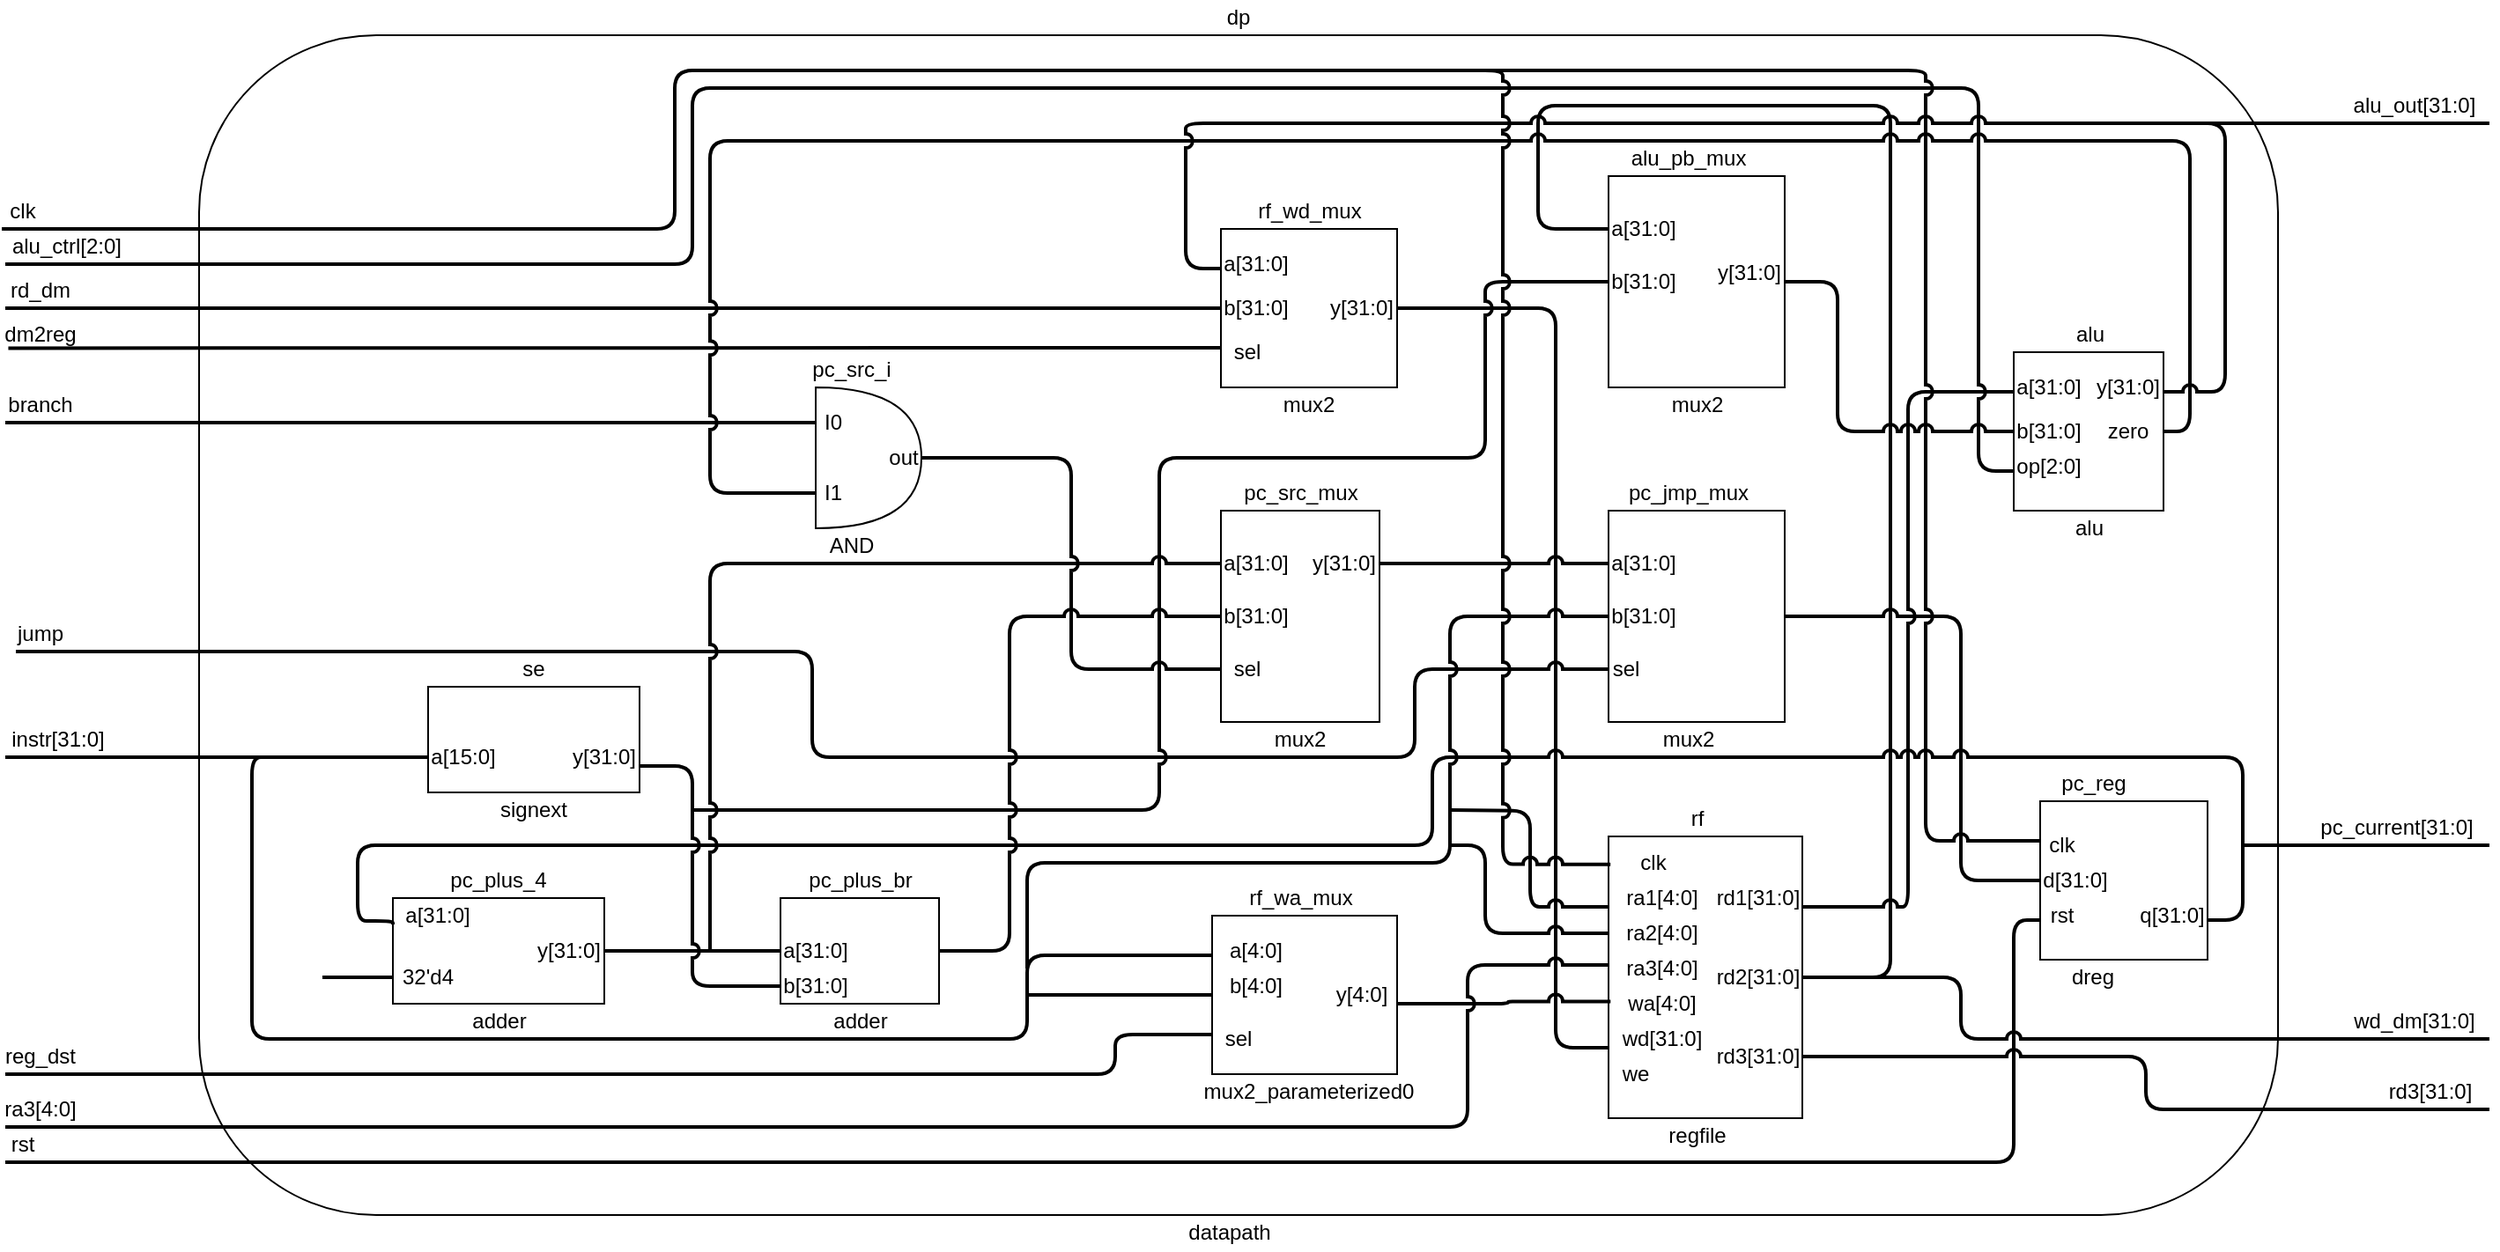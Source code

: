 <mxfile version="12.8.1" type="device"><diagram id="QXBbIV3c5bOOtFhTMzIq" name="Page-1"><mxGraphModel dx="2339" dy="1251" grid="1" gridSize="10" guides="1" tooltips="1" connect="1" arrows="1" fold="1" page="1" pageScale="1" pageWidth="850" pageHeight="1100" math="0" shadow="0"><root><mxCell id="0"/><mxCell id="1" parent="0"/><mxCell id="BxTSleBhFyeNaxtwcP41-1" value="" style="rounded=0;whiteSpace=wrap;html=1;" vertex="1" parent="1"><mxGeometry x="130" y="500" width="120" height="60" as="geometry"/></mxCell><mxCell id="BxTSleBhFyeNaxtwcP41-2" value="" style="rounded=0;whiteSpace=wrap;html=1;" vertex="1" parent="1"><mxGeometry x="330" y="620" width="90" height="60" as="geometry"/></mxCell><mxCell id="BxTSleBhFyeNaxtwcP41-58" style="edgeStyle=orthogonalEdgeStyle;rounded=1;jumpStyle=arc;orthogonalLoop=1;jettySize=auto;html=1;exitX=1;exitY=0.5;exitDx=0;exitDy=0;entryX=0;entryY=0.5;entryDx=0;entryDy=0;strokeColor=#000000;endArrow=none;endFill=0;fillColor=#f8cecc;strokeWidth=2;" edge="1" parent="1" source="BxTSleBhFyeNaxtwcP41-3" target="BxTSleBhFyeNaxtwcP41-2"><mxGeometry relative="1" as="geometry"/></mxCell><mxCell id="BxTSleBhFyeNaxtwcP41-3" value="" style="rounded=0;whiteSpace=wrap;html=1;" vertex="1" parent="1"><mxGeometry x="110" y="620" width="120" height="60" as="geometry"/></mxCell><mxCell id="BxTSleBhFyeNaxtwcP41-4" value="" style="shape=or;whiteSpace=wrap;html=1;" vertex="1" parent="1"><mxGeometry x="350" y="330" width="60" height="80" as="geometry"/></mxCell><mxCell id="BxTSleBhFyeNaxtwcP41-106" style="edgeStyle=orthogonalEdgeStyle;rounded=1;jumpStyle=arc;orthogonalLoop=1;jettySize=auto;html=1;exitX=0.5;exitY=1;exitDx=0;exitDy=0;startArrow=none;startFill=0;endArrow=none;endFill=0;strokeColor=#000000;strokeWidth=2;" edge="1" parent="1" source="BxTSleBhFyeNaxtwcP41-5"><mxGeometry relative="1" as="geometry"><mxPoint x="-110" y="285" as="targetPoint"/></mxGeometry></mxCell><mxCell id="BxTSleBhFyeNaxtwcP41-107" style="edgeStyle=orthogonalEdgeStyle;rounded=1;jumpStyle=arc;orthogonalLoop=1;jettySize=auto;html=1;exitX=0.75;exitY=1;exitDx=0;exitDy=0;startArrow=none;startFill=0;endArrow=none;endFill=0;strokeColor=#000000;strokeWidth=2;" edge="1" parent="1" source="BxTSleBhFyeNaxtwcP41-5"><mxGeometry relative="1" as="geometry"><mxPoint x="-108.276" y="307.69" as="targetPoint"/></mxGeometry></mxCell><mxCell id="BxTSleBhFyeNaxtwcP41-112" style="edgeStyle=orthogonalEdgeStyle;rounded=1;jumpStyle=arc;orthogonalLoop=1;jettySize=auto;html=1;exitX=0.5;exitY=0;exitDx=0;exitDy=0;entryX=0.75;entryY=1;entryDx=0;entryDy=0;startArrow=none;startFill=0;endArrow=none;endFill=0;strokeColor=#000000;strokeWidth=2;" edge="1" parent="1" source="BxTSleBhFyeNaxtwcP41-5" target="BxTSleBhFyeNaxtwcP41-27"><mxGeometry relative="1" as="geometry"><Array as="points"><mxPoint x="770" y="285"/><mxPoint x="770" y="705"/></Array></mxGeometry></mxCell><mxCell id="BxTSleBhFyeNaxtwcP41-5" value="" style="rounded=0;whiteSpace=wrap;html=1;direction=south;" vertex="1" parent="1"><mxGeometry x="580" y="240" width="100" height="90" as="geometry"/></mxCell><mxCell id="BxTSleBhFyeNaxtwcP41-114" style="edgeStyle=orthogonalEdgeStyle;rounded=1;jumpStyle=arc;orthogonalLoop=1;jettySize=auto;html=1;exitX=0.25;exitY=0;exitDx=0;exitDy=0;entryX=0.25;entryY=1;entryDx=0;entryDy=0;startArrow=none;startFill=0;endArrow=none;endFill=0;strokeColor=#000000;strokeWidth=2;" edge="1" parent="1" source="BxTSleBhFyeNaxtwcP41-7" target="BxTSleBhFyeNaxtwcP41-10"><mxGeometry relative="1" as="geometry"/></mxCell><mxCell id="BxTSleBhFyeNaxtwcP41-7" value="" style="rounded=0;whiteSpace=wrap;html=1;direction=south;" vertex="1" parent="1"><mxGeometry x="580" y="400" width="90" height="120" as="geometry"/></mxCell><mxCell id="BxTSleBhFyeNaxtwcP41-8" value="" style="rounded=0;whiteSpace=wrap;html=1;direction=south;" vertex="1" parent="1"><mxGeometry x="575" y="630" width="105" height="90" as="geometry"/></mxCell><mxCell id="BxTSleBhFyeNaxtwcP41-126" style="edgeStyle=orthogonalEdgeStyle;rounded=1;jumpStyle=arc;orthogonalLoop=1;jettySize=auto;html=1;exitX=0.25;exitY=1;exitDx=0;exitDy=0;entryX=0.5;entryY=0;entryDx=0;entryDy=0;startArrow=none;startFill=0;endArrow=none;endFill=0;strokeColor=#000000;strokeWidth=2;" edge="1" parent="1" source="BxTSleBhFyeNaxtwcP41-9" target="BxTSleBhFyeNaxtwcP41-27"><mxGeometry relative="1" as="geometry"><Array as="points"><mxPoint x="760" y="240"/><mxPoint x="760" y="170"/><mxPoint x="960" y="170"/><mxPoint x="960" y="665"/></Array></mxGeometry></mxCell><mxCell id="BxTSleBhFyeNaxtwcP41-9" value="" style="rounded=0;whiteSpace=wrap;html=1;direction=south;" vertex="1" parent="1"><mxGeometry x="800" y="210" width="100" height="120" as="geometry"/></mxCell><mxCell id="BxTSleBhFyeNaxtwcP41-116" style="edgeStyle=orthogonalEdgeStyle;rounded=1;jumpStyle=arc;orthogonalLoop=1;jettySize=auto;html=1;exitX=0.75;exitY=1;exitDx=0;exitDy=0;startArrow=none;startFill=0;endArrow=none;endFill=0;strokeColor=#000000;strokeWidth=2;" edge="1" parent="1" source="BxTSleBhFyeNaxtwcP41-10"><mxGeometry relative="1" as="geometry"><mxPoint x="-104" y="480" as="targetPoint"/><Array as="points"><mxPoint x="690" y="490"/><mxPoint x="690" y="540"/><mxPoint x="348" y="540"/><mxPoint x="348" y="480"/><mxPoint x="-104" y="480"/></Array></mxGeometry></mxCell><mxCell id="BxTSleBhFyeNaxtwcP41-151" style="edgeStyle=orthogonalEdgeStyle;rounded=1;jumpStyle=arc;orthogonalLoop=1;jettySize=auto;html=1;exitX=0.5;exitY=0;exitDx=0;exitDy=0;entryX=0.5;entryY=1;entryDx=0;entryDy=0;startArrow=none;startFill=0;endArrow=none;endFill=0;strokeColor=#000000;strokeWidth=2;" edge="1" parent="1" source="BxTSleBhFyeNaxtwcP41-10" target="BxTSleBhFyeNaxtwcP41-37"><mxGeometry relative="1" as="geometry"><Array as="points"><mxPoint x="1000" y="460"/><mxPoint x="1000" y="610"/></Array></mxGeometry></mxCell><mxCell id="BxTSleBhFyeNaxtwcP41-10" value="" style="rounded=0;whiteSpace=wrap;html=1;direction=south;" vertex="1" parent="1"><mxGeometry x="800" y="400" width="100" height="120" as="geometry"/></mxCell><mxCell id="BxTSleBhFyeNaxtwcP41-11" value="se" style="text;html=1;strokeColor=none;fillColor=none;align=center;verticalAlign=middle;whiteSpace=wrap;rounded=0;" vertex="1" parent="1"><mxGeometry x="170" y="480" width="40" height="20" as="geometry"/></mxCell><mxCell id="BxTSleBhFyeNaxtwcP41-12" value="signext" style="text;html=1;strokeColor=none;fillColor=none;align=center;verticalAlign=middle;whiteSpace=wrap;rounded=0;" vertex="1" parent="1"><mxGeometry x="170" y="560" width="40" height="20" as="geometry"/></mxCell><mxCell id="BxTSleBhFyeNaxtwcP41-13" value="" style="endArrow=none;html=1;jumpStyle=arc;endFill=0;fillColor=#dae8fc;strokeColor=#000000;strokeWidth=2;" edge="1" parent="1"><mxGeometry width="50" height="50" relative="1" as="geometry"><mxPoint x="-110" y="540" as="sourcePoint"/><mxPoint x="130" y="540" as="targetPoint"/></mxGeometry></mxCell><mxCell id="BxTSleBhFyeNaxtwcP41-14" value="a[15:0]" style="text;html=1;strokeColor=none;fillColor=none;align=center;verticalAlign=middle;whiteSpace=wrap;rounded=0;" vertex="1" parent="1"><mxGeometry x="130" y="530" width="40" height="20" as="geometry"/></mxCell><mxCell id="BxTSleBhFyeNaxtwcP41-15" value="pc_plus_4" style="text;html=1;strokeColor=none;fillColor=none;align=center;verticalAlign=middle;whiteSpace=wrap;rounded=0;" vertex="1" parent="1"><mxGeometry x="140" y="600" width="60" height="20" as="geometry"/></mxCell><mxCell id="BxTSleBhFyeNaxtwcP41-16" value="adder" style="text;html=1;align=center;verticalAlign=middle;resizable=0;points=[];autosize=1;" vertex="1" parent="1"><mxGeometry x="145" y="680" width="50" height="20" as="geometry"/></mxCell><mxCell id="BxTSleBhFyeNaxtwcP41-17" value="adder" style="text;html=1;align=center;verticalAlign=middle;resizable=0;points=[];autosize=1;" vertex="1" parent="1"><mxGeometry x="350" y="680" width="50" height="20" as="geometry"/></mxCell><mxCell id="BxTSleBhFyeNaxtwcP41-18" value="pc_plus_br" style="text;html=1;align=center;verticalAlign=middle;resizable=0;points=[];autosize=1;" vertex="1" parent="1"><mxGeometry x="340" y="600" width="70" height="20" as="geometry"/></mxCell><mxCell id="BxTSleBhFyeNaxtwcP41-19" value="AND" style="text;html=1;align=center;verticalAlign=middle;resizable=0;points=[];autosize=1;" vertex="1" parent="1"><mxGeometry x="350" y="410" width="40" height="20" as="geometry"/></mxCell><mxCell id="BxTSleBhFyeNaxtwcP41-20" value="pc_src_i" style="text;html=1;align=center;verticalAlign=middle;resizable=0;points=[];autosize=1;" vertex="1" parent="1"><mxGeometry x="340" y="310" width="60" height="20" as="geometry"/></mxCell><mxCell id="BxTSleBhFyeNaxtwcP41-21" value="rf_wa_mux" style="text;html=1;align=center;verticalAlign=middle;resizable=0;points=[];autosize=1;" vertex="1" parent="1"><mxGeometry x="590" y="610" width="70" height="20" as="geometry"/></mxCell><mxCell id="BxTSleBhFyeNaxtwcP41-22" value="pc_src_mux" style="text;html=1;align=center;verticalAlign=middle;resizable=0;points=[];autosize=1;" vertex="1" parent="1"><mxGeometry x="585" y="380" width="80" height="20" as="geometry"/></mxCell><mxCell id="BxTSleBhFyeNaxtwcP41-23" value="rf_wd_mux" style="text;html=1;align=center;verticalAlign=middle;resizable=0;points=[];autosize=1;" vertex="1" parent="1"><mxGeometry x="595" y="220" width="70" height="20" as="geometry"/></mxCell><mxCell id="BxTSleBhFyeNaxtwcP41-24" value="mux2" style="text;html=1;strokeColor=none;fillColor=none;align=center;verticalAlign=middle;whiteSpace=wrap;rounded=0;" vertex="1" parent="1"><mxGeometry x="610" y="330" width="40" height="20" as="geometry"/></mxCell><mxCell id="BxTSleBhFyeNaxtwcP41-25" value="mux2" style="text;html=1;strokeColor=none;fillColor=none;align=center;verticalAlign=middle;whiteSpace=wrap;rounded=0;" vertex="1" parent="1"><mxGeometry x="605" y="520" width="40" height="20" as="geometry"/></mxCell><mxCell id="BxTSleBhFyeNaxtwcP41-26" value="mux2_parameterized0" style="text;html=1;strokeColor=none;fillColor=none;align=center;verticalAlign=middle;whiteSpace=wrap;rounded=0;" vertex="1" parent="1"><mxGeometry x="565" y="720" width="130" height="20" as="geometry"/></mxCell><mxCell id="BxTSleBhFyeNaxtwcP41-128" style="edgeStyle=orthogonalEdgeStyle;rounded=1;jumpStyle=arc;orthogonalLoop=1;jettySize=auto;html=1;exitX=0.25;exitY=0;exitDx=0;exitDy=0;entryX=0.25;entryY=1;entryDx=0;entryDy=0;startArrow=none;startFill=0;endArrow=none;endFill=0;strokeColor=#000000;strokeWidth=2;" edge="1" parent="1" source="BxTSleBhFyeNaxtwcP41-27" target="BxTSleBhFyeNaxtwcP41-34"><mxGeometry relative="1" as="geometry"/></mxCell><mxCell id="BxTSleBhFyeNaxtwcP41-27" value="" style="rounded=0;whiteSpace=wrap;html=1;direction=south;" vertex="1" parent="1"><mxGeometry x="800" y="585" width="110" height="160" as="geometry"/></mxCell><mxCell id="BxTSleBhFyeNaxtwcP41-28" value="alu_pb_mux" style="text;html=1;align=center;verticalAlign=middle;resizable=0;points=[];autosize=1;" vertex="1" parent="1"><mxGeometry x="805" y="190" width="80" height="20" as="geometry"/></mxCell><mxCell id="BxTSleBhFyeNaxtwcP41-29" value="mux2" style="text;html=1;align=center;verticalAlign=middle;resizable=0;points=[];autosize=1;" vertex="1" parent="1"><mxGeometry x="830" y="330" width="40" height="20" as="geometry"/></mxCell><mxCell id="BxTSleBhFyeNaxtwcP41-30" value="pc_jmp_mux" style="text;html=1;align=center;verticalAlign=middle;resizable=0;points=[];autosize=1;" vertex="1" parent="1"><mxGeometry x="805" y="380" width="80" height="20" as="geometry"/></mxCell><mxCell id="BxTSleBhFyeNaxtwcP41-31" value="mux2" style="text;html=1;align=center;verticalAlign=middle;resizable=0;points=[];autosize=1;" vertex="1" parent="1"><mxGeometry x="825" y="520" width="40" height="20" as="geometry"/></mxCell><mxCell id="BxTSleBhFyeNaxtwcP41-32" value="rf" style="text;html=1;align=center;verticalAlign=middle;resizable=0;points=[];autosize=1;" vertex="1" parent="1"><mxGeometry x="840" y="565" width="20" height="20" as="geometry"/></mxCell><mxCell id="BxTSleBhFyeNaxtwcP41-33" value="regfile" style="text;html=1;align=center;verticalAlign=middle;resizable=0;points=[];autosize=1;" vertex="1" parent="1"><mxGeometry x="825" y="745" width="50" height="20" as="geometry"/></mxCell><mxCell id="BxTSleBhFyeNaxtwcP41-147" style="edgeStyle=orthogonalEdgeStyle;rounded=1;jumpStyle=arc;orthogonalLoop=1;jettySize=auto;html=1;exitX=0.75;exitY=1;exitDx=0;exitDy=0;startArrow=none;startFill=0;endArrow=none;endFill=0;strokeColor=#000000;strokeWidth=2;" edge="1" parent="1" source="BxTSleBhFyeNaxtwcP41-34"><mxGeometry relative="1" as="geometry"><mxPoint x="-110" y="260" as="targetPoint"/><Array as="points"><mxPoint x="1010" y="377"/><mxPoint x="1010" y="160"/><mxPoint x="280" y="160"/><mxPoint x="280" y="260"/><mxPoint x="-110" y="260"/></Array></mxGeometry></mxCell><mxCell id="BxTSleBhFyeNaxtwcP41-34" value="" style="rounded=0;whiteSpace=wrap;html=1;direction=south;" vertex="1" parent="1"><mxGeometry x="1030" y="310" width="85" height="90" as="geometry"/></mxCell><mxCell id="BxTSleBhFyeNaxtwcP41-35" value="alu" style="text;html=1;align=center;verticalAlign=middle;resizable=0;points=[];autosize=1;" vertex="1" parent="1"><mxGeometry x="1057.5" y="290" width="30" height="20" as="geometry"/></mxCell><mxCell id="BxTSleBhFyeNaxtwcP41-36" value="alu" style="text;html=1;strokeColor=none;fillColor=none;align=center;verticalAlign=middle;whiteSpace=wrap;rounded=0;" vertex="1" parent="1"><mxGeometry x="1007.5" y="400" width="130" height="20" as="geometry"/></mxCell><mxCell id="BxTSleBhFyeNaxtwcP41-153" style="edgeStyle=orthogonalEdgeStyle;rounded=1;jumpStyle=arc;orthogonalLoop=1;jettySize=auto;html=1;exitX=0.75;exitY=1;exitDx=0;exitDy=0;startArrow=none;startFill=0;endArrow=none;endFill=0;strokeColor=#000000;strokeWidth=2;" edge="1" parent="1" source="BxTSleBhFyeNaxtwcP41-37"><mxGeometry relative="1" as="geometry"><mxPoint x="-110" y="770" as="targetPoint"/><Array as="points"><mxPoint x="1030" y="633"/><mxPoint x="1030" y="770"/><mxPoint x="-110" y="770"/></Array></mxGeometry></mxCell><mxCell id="BxTSleBhFyeNaxtwcP41-157" style="edgeStyle=orthogonalEdgeStyle;rounded=1;jumpStyle=arc;orthogonalLoop=1;jettySize=auto;html=1;exitX=0.25;exitY=1;exitDx=0;exitDy=0;startArrow=none;startFill=0;endArrow=none;endFill=0;strokeColor=#000000;strokeWidth=2;" edge="1" parent="1" source="BxTSleBhFyeNaxtwcP41-37"><mxGeometry relative="1" as="geometry"><mxPoint x="-112" y="240" as="targetPoint"/><Array as="points"><mxPoint x="980" y="587"/><mxPoint x="980" y="150"/><mxPoint x="270" y="150"/><mxPoint x="270" y="240"/><mxPoint x="-112" y="240"/></Array></mxGeometry></mxCell><mxCell id="BxTSleBhFyeNaxtwcP41-37" value="" style="rounded=0;whiteSpace=wrap;html=1;direction=south;" vertex="1" parent="1"><mxGeometry x="1045" y="565" width="95" height="90" as="geometry"/></mxCell><mxCell id="BxTSleBhFyeNaxtwcP41-39" value="dreg" style="text;html=1;strokeColor=none;fillColor=none;align=center;verticalAlign=middle;whiteSpace=wrap;rounded=0;" vertex="1" parent="1"><mxGeometry x="1050" y="655" width="50" height="20" as="geometry"/></mxCell><mxCell id="BxTSleBhFyeNaxtwcP41-43" value="a[31:0]" style="text;html=1;align=center;verticalAlign=middle;resizable=0;points=[];autosize=1;" vertex="1" parent="1"><mxGeometry x="110" y="620" width="50" height="20" as="geometry"/></mxCell><mxCell id="BxTSleBhFyeNaxtwcP41-38" value="pc_reg" style="text;html=1;align=center;verticalAlign=middle;resizable=0;points=[];autosize=1;" vertex="1" parent="1"><mxGeometry x="1050" y="545" width="50" height="20" as="geometry"/></mxCell><mxCell id="BxTSleBhFyeNaxtwcP41-50" value="" style="endArrow=none;html=1;entryX=0.75;entryY=0;entryDx=0;entryDy=0;exitX=0;exitY=0.25;exitDx=0;exitDy=0;rounded=1;edgeStyle=orthogonalEdgeStyle;strokeColor=#000000;jumpStyle=arc;startArrow=none;startFill=0;endFill=0;fillColor=#f8cecc;strokeWidth=2;" edge="1" parent="1" source="BxTSleBhFyeNaxtwcP41-3" target="BxTSleBhFyeNaxtwcP41-37"><mxGeometry width="50" height="50" relative="1" as="geometry"><mxPoint x="240" y="780" as="sourcePoint"/><mxPoint x="290" y="730" as="targetPoint"/><Array as="points"><mxPoint x="110" y="633"/><mxPoint x="90" y="633"/><mxPoint x="90" y="590"/><mxPoint x="700" y="590"/><mxPoint x="700" y="540"/><mxPoint x="1160" y="540"/><mxPoint x="1160" y="633"/></Array></mxGeometry></mxCell><mxCell id="BxTSleBhFyeNaxtwcP41-52" value="" style="endArrow=none;html=1;entryX=0;entryY=0.75;entryDx=0;entryDy=0;endFill=0;fillColor=#f8cecc;strokeColor=#000000;strokeWidth=2;" edge="1" parent="1" target="BxTSleBhFyeNaxtwcP41-3"><mxGeometry width="50" height="50" relative="1" as="geometry"><mxPoint x="70" y="665" as="sourcePoint"/><mxPoint x="60" y="640" as="targetPoint"/></mxGeometry></mxCell><mxCell id="BxTSleBhFyeNaxtwcP41-53" value="32'd4" style="text;html=1;strokeColor=none;fillColor=none;align=center;verticalAlign=middle;whiteSpace=wrap;rounded=0;" vertex="1" parent="1"><mxGeometry x="110" y="655" width="40" height="20" as="geometry"/></mxCell><mxCell id="BxTSleBhFyeNaxtwcP41-56" value="" style="endArrow=none;html=1;exitX=1;exitY=0.75;exitDx=0;exitDy=0;edgeStyle=orthogonalEdgeStyle;rounded=1;jumpStyle=arc;endFill=0;fillColor=#dae8fc;strokeColor=#000000;strokeWidth=2;" edge="1" parent="1" source="BxTSleBhFyeNaxtwcP41-1"><mxGeometry width="50" height="50" relative="1" as="geometry"><mxPoint x="300" y="770" as="sourcePoint"/><mxPoint x="330" y="670" as="targetPoint"/><Array as="points"><mxPoint x="280" y="545"/><mxPoint x="280" y="670"/><mxPoint x="330" y="670"/></Array></mxGeometry></mxCell><mxCell id="BxTSleBhFyeNaxtwcP41-57" value="" style="endArrow=none;html=1;strokeColor=#000000;entryX=0.5;entryY=1;entryDx=0;entryDy=0;edgeStyle=orthogonalEdgeStyle;endFill=0;strokeWidth=2;fillColor=#d5e8d4;jumpStyle=arc;" edge="1" parent="1" target="BxTSleBhFyeNaxtwcP41-9"><mxGeometry width="50" height="50" relative="1" as="geometry"><mxPoint x="280" y="570" as="sourcePoint"/><mxPoint x="360" y="540" as="targetPoint"/><Array as="points"><mxPoint x="545" y="570"/><mxPoint x="545" y="370"/><mxPoint x="730" y="370"/><mxPoint x="730" y="270"/></Array></mxGeometry></mxCell><mxCell id="BxTSleBhFyeNaxtwcP41-61" value="y[31:0]" style="text;html=1;strokeColor=none;fillColor=none;align=center;verticalAlign=middle;whiteSpace=wrap;rounded=0;" vertex="1" parent="1"><mxGeometry x="190" y="640" width="40" height="20" as="geometry"/></mxCell><mxCell id="BxTSleBhFyeNaxtwcP41-62" value="" style="endArrow=none;html=1;strokeColor=#000000;entryX=0.25;entryY=1;entryDx=0;entryDy=0;edgeStyle=orthogonalEdgeStyle;fillColor=#f8cecc;strokeWidth=2;jumpStyle=arc;" edge="1" parent="1" target="BxTSleBhFyeNaxtwcP41-7"><mxGeometry width="50" height="50" relative="1" as="geometry"><mxPoint x="290" y="650" as="sourcePoint"/><mxPoint x="470" y="470" as="targetPoint"/><Array as="points"><mxPoint x="290" y="650"/><mxPoint x="290" y="430"/></Array></mxGeometry></mxCell><mxCell id="BxTSleBhFyeNaxtwcP41-64" value="a[31:0]" style="text;html=1;strokeColor=none;fillColor=none;align=center;verticalAlign=middle;whiteSpace=wrap;rounded=0;" vertex="1" parent="1"><mxGeometry x="330" y="640" width="40" height="20" as="geometry"/></mxCell><mxCell id="BxTSleBhFyeNaxtwcP41-65" value="b[31:0]" style="text;html=1;strokeColor=none;fillColor=none;align=center;verticalAlign=middle;whiteSpace=wrap;rounded=0;" vertex="1" parent="1"><mxGeometry x="330" y="660" width="40" height="20" as="geometry"/></mxCell><mxCell id="BxTSleBhFyeNaxtwcP41-66" value="y[31:0]" style="text;html=1;strokeColor=none;fillColor=none;align=center;verticalAlign=middle;whiteSpace=wrap;rounded=0;" vertex="1" parent="1"><mxGeometry x="210" y="530" width="40" height="20" as="geometry"/></mxCell><mxCell id="BxTSleBhFyeNaxtwcP41-67" value="" style="endArrow=none;html=1;strokeColor=#000000;strokeWidth=2;entryX=0.25;entryY=1;entryDx=0;entryDy=0;edgeStyle=orthogonalEdgeStyle;jumpStyle=arc;" edge="1" parent="1" target="BxTSleBhFyeNaxtwcP41-8"><mxGeometry width="50" height="50" relative="1" as="geometry"><mxPoint x="40" y="540" as="sourcePoint"/><mxPoint x="150" y="760" as="targetPoint"/><Array as="points"><mxPoint x="30" y="540"/><mxPoint x="30" y="700"/><mxPoint x="470" y="700"/><mxPoint x="470" y="653"/></Array></mxGeometry></mxCell><mxCell id="BxTSleBhFyeNaxtwcP41-68" value="" style="endArrow=none;html=1;strokeColor=#000000;strokeWidth=2;entryX=0.5;entryY=1;entryDx=0;entryDy=0;" edge="1" parent="1" target="BxTSleBhFyeNaxtwcP41-8"><mxGeometry width="50" height="50" relative="1" as="geometry"><mxPoint x="470" y="675" as="sourcePoint"/><mxPoint x="520" y="770" as="targetPoint"/></mxGeometry></mxCell><mxCell id="BxTSleBhFyeNaxtwcP41-69" value="" style="endArrow=none;html=1;strokeColor=#000000;strokeWidth=2;entryX=0.75;entryY=1;entryDx=0;entryDy=0;edgeStyle=orthogonalEdgeStyle;" edge="1" parent="1" target="BxTSleBhFyeNaxtwcP41-8"><mxGeometry width="50" height="50" relative="1" as="geometry"><mxPoint x="-110" y="720" as="sourcePoint"/><mxPoint x="560" y="580" as="targetPoint"/><Array as="points"><mxPoint x="520" y="720"/><mxPoint x="520" y="698"/></Array></mxGeometry></mxCell><mxCell id="BxTSleBhFyeNaxtwcP41-71" value="" style="endArrow=none;html=1;strokeColor=#000000;strokeWidth=2;entryX=0;entryY=0.25;entryDx=0;entryDy=0;entryPerimeter=0;fillColor=#d5e8d4;jumpStyle=arc;" edge="1" parent="1" target="BxTSleBhFyeNaxtwcP41-4"><mxGeometry width="50" height="50" relative="1" as="geometry"><mxPoint x="-110" y="350" as="sourcePoint"/><mxPoint x="480" y="560" as="targetPoint"/></mxGeometry></mxCell><mxCell id="BxTSleBhFyeNaxtwcP41-72" value="" style="endArrow=none;html=1;strokeColor=#000000;strokeWidth=2;entryX=0;entryY=0.75;entryDx=0;entryDy=0;entryPerimeter=0;fillColor=#d5e8d4;jumpStyle=arc;exitX=0.5;exitY=0;exitDx=0;exitDy=0;edgeStyle=orthogonalEdgeStyle;" edge="1" parent="1" source="BxTSleBhFyeNaxtwcP41-34" target="BxTSleBhFyeNaxtwcP41-4"><mxGeometry width="50" height="50" relative="1" as="geometry"><mxPoint x="-100" y="390" as="sourcePoint"/><mxPoint x="190" y="390" as="targetPoint"/><Array as="points"><mxPoint x="1130" y="355"/><mxPoint x="1130" y="190"/><mxPoint x="290" y="190"/><mxPoint x="290" y="390"/></Array></mxGeometry></mxCell><mxCell id="BxTSleBhFyeNaxtwcP41-73" value="" style="endArrow=none;html=1;strokeColor=#000000;strokeWidth=2;entryX=0.75;entryY=1;entryDx=0;entryDy=0;exitX=1;exitY=0.5;exitDx=0;exitDy=0;exitPerimeter=0;edgeStyle=orthogonalEdgeStyle;fillColor=#d5e8d4;jumpStyle=arc;" edge="1" parent="1" source="BxTSleBhFyeNaxtwcP41-4" target="BxTSleBhFyeNaxtwcP41-7"><mxGeometry width="50" height="50" relative="1" as="geometry"><mxPoint x="420" y="380" as="sourcePoint"/><mxPoint x="470" y="330" as="targetPoint"/></mxGeometry></mxCell><mxCell id="BxTSleBhFyeNaxtwcP41-76" value="" style="endArrow=none;html=1;strokeColor=#000000;strokeWidth=2;entryX=0.5;entryY=1;entryDx=0;entryDy=0;exitX=1;exitY=0.5;exitDx=0;exitDy=0;edgeStyle=orthogonalEdgeStyle;jumpStyle=arc;" edge="1" parent="1" source="BxTSleBhFyeNaxtwcP41-2" target="BxTSleBhFyeNaxtwcP41-7"><mxGeometry width="50" height="50" relative="1" as="geometry"><mxPoint x="210" y="830" as="sourcePoint"/><mxPoint x="260" y="780" as="targetPoint"/><Array as="points"><mxPoint x="460" y="650"/><mxPoint x="460" y="460"/></Array></mxGeometry></mxCell><mxCell id="BxTSleBhFyeNaxtwcP41-80" value="" style="endArrow=none;html=1;strokeColor=#000000;strokeWidth=2;entryX=0.5;entryY=1;entryDx=0;entryDy=0;edgeStyle=orthogonalEdgeStyle;jumpStyle=arc;" edge="1" parent="1" target="BxTSleBhFyeNaxtwcP41-10"><mxGeometry width="50" height="50" relative="1" as="geometry"><mxPoint x="470" y="660" as="sourcePoint"/><mxPoint x="780" y="470" as="targetPoint"/><Array as="points"><mxPoint x="470" y="600"/><mxPoint x="710" y="600"/><mxPoint x="710" y="460"/></Array></mxGeometry></mxCell><mxCell id="BxTSleBhFyeNaxtwcP41-81" value="" style="endArrow=none;html=1;strokeColor=#000000;strokeWidth=2;entryX=0.25;entryY=1;entryDx=0;entryDy=0;edgeStyle=orthogonalEdgeStyle;jumpStyle=arc;" edge="1" parent="1" target="BxTSleBhFyeNaxtwcP41-27"><mxGeometry width="50" height="50" relative="1" as="geometry"><mxPoint x="710" y="570" as="sourcePoint"/><mxPoint x="430" y="850" as="targetPoint"/></mxGeometry></mxCell><mxCell id="BxTSleBhFyeNaxtwcP41-82" value="" style="endArrow=none;html=1;strokeColor=#000000;strokeWidth=2;edgeStyle=orthogonalEdgeStyle;jumpStyle=arc;" edge="1" parent="1"><mxGeometry width="50" height="50" relative="1" as="geometry"><mxPoint x="710" y="590" as="sourcePoint"/><mxPoint x="800" y="640" as="targetPoint"/><Array as="points"><mxPoint x="730" y="590"/><mxPoint x="730" y="640"/><mxPoint x="800" y="640"/></Array></mxGeometry></mxCell><mxCell id="BxTSleBhFyeNaxtwcP41-83" value="clk" style="text;html=1;align=center;verticalAlign=middle;resizable=0;points=[];autosize=1;" vertex="1" parent="1"><mxGeometry x="810" y="590" width="30" height="20" as="geometry"/></mxCell><mxCell id="BxTSleBhFyeNaxtwcP41-84" value="ra2[4:0]" style="text;html=1;align=center;verticalAlign=middle;resizable=0;points=[];autosize=1;" vertex="1" parent="1"><mxGeometry x="800" y="630" width="60" height="20" as="geometry"/></mxCell><mxCell id="BxTSleBhFyeNaxtwcP41-85" value="ra1[4:0]" style="text;html=1;align=center;verticalAlign=middle;resizable=0;points=[];autosize=1;" vertex="1" parent="1"><mxGeometry x="800" y="610" width="60" height="20" as="geometry"/></mxCell><mxCell id="BxTSleBhFyeNaxtwcP41-86" value="wa[4:0]" style="text;html=1;align=center;verticalAlign=middle;resizable=0;points=[];autosize=1;" vertex="1" parent="1"><mxGeometry x="805" y="670" width="50" height="20" as="geometry"/></mxCell><mxCell id="BxTSleBhFyeNaxtwcP41-87" value="ra3[4:0]" style="text;html=1;align=center;verticalAlign=middle;resizable=0;points=[];autosize=1;" vertex="1" parent="1"><mxGeometry x="800" y="650" width="60" height="20" as="geometry"/></mxCell><mxCell id="BxTSleBhFyeNaxtwcP41-88" value="we" style="text;html=1;align=center;verticalAlign=middle;resizable=0;points=[];autosize=1;" vertex="1" parent="1"><mxGeometry x="800" y="710" width="30" height="20" as="geometry"/></mxCell><mxCell id="BxTSleBhFyeNaxtwcP41-89" value="wd[31:0]" style="text;html=1;align=center;verticalAlign=middle;resizable=0;points=[];autosize=1;" vertex="1" parent="1"><mxGeometry x="800" y="690" width="60" height="20" as="geometry"/></mxCell><mxCell id="BxTSleBhFyeNaxtwcP41-91" value="a[31:0]" style="text;html=1;strokeColor=none;fillColor=none;align=center;verticalAlign=middle;whiteSpace=wrap;rounded=0;" vertex="1" parent="1"><mxGeometry x="580" y="420" width="40" height="20" as="geometry"/></mxCell><mxCell id="BxTSleBhFyeNaxtwcP41-92" value="b[31:0]" style="text;html=1;strokeColor=none;fillColor=none;align=center;verticalAlign=middle;whiteSpace=wrap;rounded=0;" vertex="1" parent="1"><mxGeometry x="580" y="450" width="40" height="20" as="geometry"/></mxCell><mxCell id="BxTSleBhFyeNaxtwcP41-93" value="sel" style="text;html=1;strokeColor=none;fillColor=none;align=center;verticalAlign=middle;whiteSpace=wrap;rounded=0;" vertex="1" parent="1"><mxGeometry x="580" y="480" width="30" height="20" as="geometry"/></mxCell><mxCell id="BxTSleBhFyeNaxtwcP41-94" value="I0" style="text;html=1;strokeColor=none;fillColor=none;align=center;verticalAlign=middle;whiteSpace=wrap;rounded=0;" vertex="1" parent="1"><mxGeometry x="350" y="340" width="20" height="20" as="geometry"/></mxCell><mxCell id="BxTSleBhFyeNaxtwcP41-95" value="I1" style="text;html=1;strokeColor=none;fillColor=none;align=center;verticalAlign=middle;whiteSpace=wrap;rounded=0;" vertex="1" parent="1"><mxGeometry x="350" y="380" width="20" height="20" as="geometry"/></mxCell><mxCell id="BxTSleBhFyeNaxtwcP41-96" value="out" style="text;html=1;strokeColor=none;fillColor=none;align=center;verticalAlign=middle;whiteSpace=wrap;rounded=0;" vertex="1" parent="1"><mxGeometry x="390" y="360" width="20" height="20" as="geometry"/></mxCell><mxCell id="BxTSleBhFyeNaxtwcP41-97" value="a[4:0]" style="text;html=1;strokeColor=none;fillColor=none;align=center;verticalAlign=middle;whiteSpace=wrap;rounded=0;" vertex="1" parent="1"><mxGeometry x="580" y="640" width="40" height="20" as="geometry"/></mxCell><mxCell id="BxTSleBhFyeNaxtwcP41-98" value="b[4:0]" style="text;html=1;strokeColor=none;fillColor=none;align=center;verticalAlign=middle;whiteSpace=wrap;rounded=0;" vertex="1" parent="1"><mxGeometry x="580" y="660" width="40" height="20" as="geometry"/></mxCell><mxCell id="BxTSleBhFyeNaxtwcP41-99" value="sel" style="text;html=1;strokeColor=none;fillColor=none;align=center;verticalAlign=middle;whiteSpace=wrap;rounded=0;" vertex="1" parent="1"><mxGeometry x="580" y="690" width="20" height="20" as="geometry"/></mxCell><mxCell id="BxTSleBhFyeNaxtwcP41-102" value="" style="endArrow=none;html=1;strokeColor=#000000;strokeWidth=2;entryX=0.25;entryY=1;entryDx=0;entryDy=0;exitX=0.25;exitY=0;exitDx=0;exitDy=0;edgeStyle=orthogonalEdgeStyle;jumpStyle=arc;" edge="1" parent="1" source="BxTSleBhFyeNaxtwcP41-34" target="BxTSleBhFyeNaxtwcP41-5"><mxGeometry width="50" height="50" relative="1" as="geometry"><mxPoint x="470" y="200" as="sourcePoint"/><mxPoint x="520" y="220" as="targetPoint"/><Array as="points"><mxPoint x="1150" y="333"/><mxPoint x="1150" y="180"/><mxPoint x="560" y="180"/><mxPoint x="560" y="263"/></Array></mxGeometry></mxCell><mxCell id="BxTSleBhFyeNaxtwcP41-104" value="" style="endArrow=none;html=1;strokeColor=#000000;strokeWidth=2;" edge="1" parent="1"><mxGeometry width="50" height="50" relative="1" as="geometry"><mxPoint x="1140" y="180" as="sourcePoint"/><mxPoint x="1300" y="180" as="targetPoint"/></mxGeometry></mxCell><mxCell id="BxTSleBhFyeNaxtwcP41-105" value="y[31:0]" style="text;html=1;strokeColor=none;fillColor=none;align=center;verticalAlign=middle;whiteSpace=wrap;rounded=0;" vertex="1" parent="1"><mxGeometry x="1075" y="320" width="40" height="20" as="geometry"/></mxCell><mxCell id="BxTSleBhFyeNaxtwcP41-108" value="sel" style="text;html=1;strokeColor=none;fillColor=none;align=center;verticalAlign=middle;whiteSpace=wrap;rounded=0;" vertex="1" parent="1"><mxGeometry x="580" y="300" width="30" height="20" as="geometry"/></mxCell><mxCell id="BxTSleBhFyeNaxtwcP41-109" value="a[31:0]" style="text;html=1;strokeColor=none;fillColor=none;align=center;verticalAlign=middle;whiteSpace=wrap;rounded=0;" vertex="1" parent="1"><mxGeometry x="580" y="250" width="40" height="20" as="geometry"/></mxCell><mxCell id="BxTSleBhFyeNaxtwcP41-110" value="b[31:0]" style="text;html=1;strokeColor=none;fillColor=none;align=center;verticalAlign=middle;whiteSpace=wrap;rounded=0;" vertex="1" parent="1"><mxGeometry x="580" y="275" width="40" height="20" as="geometry"/></mxCell><mxCell id="BxTSleBhFyeNaxtwcP41-113" value="y[31:0]" style="text;html=1;strokeColor=none;fillColor=none;align=center;verticalAlign=middle;whiteSpace=wrap;rounded=0;" vertex="1" parent="1"><mxGeometry x="640" y="275" width="40" height="20" as="geometry"/></mxCell><mxCell id="BxTSleBhFyeNaxtwcP41-115" value="y[31:0]" style="text;html=1;strokeColor=none;fillColor=none;align=center;verticalAlign=middle;whiteSpace=wrap;rounded=0;" vertex="1" parent="1"><mxGeometry x="630" y="420" width="40" height="20" as="geometry"/></mxCell><mxCell id="BxTSleBhFyeNaxtwcP41-117" value="a[31:0]" style="text;html=1;strokeColor=none;fillColor=none;align=center;verticalAlign=middle;whiteSpace=wrap;rounded=0;" vertex="1" parent="1"><mxGeometry x="800" y="420" width="40" height="20" as="geometry"/></mxCell><mxCell id="BxTSleBhFyeNaxtwcP41-119" value="b[31:0]" style="text;html=1;strokeColor=none;fillColor=none;align=center;verticalAlign=middle;whiteSpace=wrap;rounded=0;" vertex="1" parent="1"><mxGeometry x="800" y="450" width="40" height="20" as="geometry"/></mxCell><mxCell id="BxTSleBhFyeNaxtwcP41-120" value="sel" style="text;html=1;strokeColor=none;fillColor=none;align=center;verticalAlign=middle;whiteSpace=wrap;rounded=0;" vertex="1" parent="1"><mxGeometry x="800" y="480" width="20" height="20" as="geometry"/></mxCell><mxCell id="BxTSleBhFyeNaxtwcP41-121" style="edgeStyle=orthogonalEdgeStyle;rounded=1;jumpStyle=arc;orthogonalLoop=1;jettySize=auto;html=1;exitX=0.5;exitY=1;exitDx=0;exitDy=0;startArrow=none;startFill=0;endArrow=none;endFill=0;strokeColor=#000000;strokeWidth=2;" edge="1" parent="1" source="BxTSleBhFyeNaxtwcP41-26" target="BxTSleBhFyeNaxtwcP41-26"><mxGeometry relative="1" as="geometry"/></mxCell><mxCell id="BxTSleBhFyeNaxtwcP41-123" style="edgeStyle=orthogonalEdgeStyle;rounded=1;jumpStyle=arc;orthogonalLoop=1;jettySize=auto;html=1;exitX=1;exitY=0.75;exitDx=0;exitDy=0;entryX=-0.077;entryY=0.436;entryDx=0;entryDy=0;entryPerimeter=0;startArrow=none;startFill=0;endArrow=none;endFill=0;strokeColor=#000000;strokeWidth=2;" edge="1" parent="1" source="BxTSleBhFyeNaxtwcP41-122" target="BxTSleBhFyeNaxtwcP41-86"><mxGeometry relative="1" as="geometry"><Array as="points"><mxPoint x="743" y="680"/><mxPoint x="743" y="679"/></Array></mxGeometry></mxCell><mxCell id="BxTSleBhFyeNaxtwcP41-122" value="y[4:0]" style="text;html=1;strokeColor=none;fillColor=none;align=center;verticalAlign=middle;whiteSpace=wrap;rounded=0;" vertex="1" parent="1"><mxGeometry x="640" y="665" width="40" height="20" as="geometry"/></mxCell><mxCell id="BxTSleBhFyeNaxtwcP41-124" value="" style="endArrow=none;html=1;strokeColor=#000000;strokeWidth=2;entryX=-0.004;entryY=0.402;entryDx=0;entryDy=0;entryPerimeter=0;edgeStyle=orthogonalEdgeStyle;jumpStyle=arc;" edge="1" parent="1" target="BxTSleBhFyeNaxtwcP41-87"><mxGeometry width="50" height="50" relative="1" as="geometry"><mxPoint x="-110" y="750" as="sourcePoint"/><mxPoint x="630" y="800" as="targetPoint"/><Array as="points"><mxPoint x="-82" y="750"/><mxPoint x="720" y="750"/><mxPoint x="720" y="658"/></Array></mxGeometry></mxCell><mxCell id="BxTSleBhFyeNaxtwcP41-125" value="b[31:0]" style="text;html=1;strokeColor=none;fillColor=none;align=center;verticalAlign=middle;whiteSpace=wrap;rounded=0;" vertex="1" parent="1"><mxGeometry x="800" y="260" width="40" height="20" as="geometry"/></mxCell><mxCell id="BxTSleBhFyeNaxtwcP41-127" value="" style="endArrow=none;html=1;strokeColor=#000000;strokeWidth=2;jumpStyle=arc;edgeStyle=orthogonalEdgeStyle;" edge="1" parent="1"><mxGeometry width="50" height="50" relative="1" as="geometry"><mxPoint x="930" y="665" as="sourcePoint"/><mxPoint x="1300" y="700" as="targetPoint"/><Array as="points"><mxPoint x="1000" y="665"/><mxPoint x="1000" y="700"/><mxPoint x="1300" y="700"/></Array></mxGeometry></mxCell><mxCell id="BxTSleBhFyeNaxtwcP41-129" value="a[31:0]" style="text;html=1;strokeColor=none;fillColor=none;align=center;verticalAlign=middle;whiteSpace=wrap;rounded=0;" vertex="1" parent="1"><mxGeometry x="800" y="230" width="40" height="20" as="geometry"/></mxCell><mxCell id="BxTSleBhFyeNaxtwcP41-130" value="rd1[31:0]" style="text;html=1;strokeColor=none;fillColor=none;align=center;verticalAlign=middle;whiteSpace=wrap;rounded=0;" vertex="1" parent="1"><mxGeometry x="860" y="610" width="50" height="20" as="geometry"/></mxCell><mxCell id="BxTSleBhFyeNaxtwcP41-131" value="rd2[31:0]" style="text;html=1;strokeColor=none;fillColor=none;align=center;verticalAlign=middle;whiteSpace=wrap;rounded=0;" vertex="1" parent="1"><mxGeometry x="860" y="655" width="50" height="20" as="geometry"/></mxCell><mxCell id="BxTSleBhFyeNaxtwcP41-166" style="edgeStyle=orthogonalEdgeStyle;rounded=1;jumpStyle=arc;orthogonalLoop=1;jettySize=auto;html=1;exitX=1;exitY=0.5;exitDx=0;exitDy=0;startArrow=none;startFill=0;endArrow=none;endFill=0;strokeColor=#000000;strokeWidth=2;" edge="1" parent="1" source="BxTSleBhFyeNaxtwcP41-132"><mxGeometry relative="1" as="geometry"><mxPoint x="1300" y="740" as="targetPoint"/><Array as="points"><mxPoint x="1105" y="710"/><mxPoint x="1105" y="740"/><mxPoint x="1300" y="740"/></Array></mxGeometry></mxCell><mxCell id="BxTSleBhFyeNaxtwcP41-132" value="rd3[31:0]" style="text;html=1;strokeColor=none;fillColor=none;align=center;verticalAlign=middle;whiteSpace=wrap;rounded=0;" vertex="1" parent="1"><mxGeometry x="860" y="700" width="50" height="20" as="geometry"/></mxCell><mxCell id="BxTSleBhFyeNaxtwcP41-133" value="alu_out[31:0]" style="text;html=1;strokeColor=none;fillColor=none;align=center;verticalAlign=middle;whiteSpace=wrap;rounded=0;" vertex="1" parent="1"><mxGeometry x="1220" y="160" width="75" height="20" as="geometry"/></mxCell><mxCell id="BxTSleBhFyeNaxtwcP41-134" value="wd_dm[31:0]" style="text;html=1;strokeColor=none;fillColor=none;align=center;verticalAlign=middle;whiteSpace=wrap;rounded=0;" vertex="1" parent="1"><mxGeometry x="1210" y="680" width="95" height="20" as="geometry"/></mxCell><mxCell id="BxTSleBhFyeNaxtwcP41-136" style="edgeStyle=orthogonalEdgeStyle;rounded=1;jumpStyle=arc;orthogonalLoop=1;jettySize=auto;html=1;exitX=1;exitY=0.75;exitDx=0;exitDy=0;entryX=0.5;entryY=1;entryDx=0;entryDy=0;startArrow=none;startFill=0;endArrow=none;endFill=0;strokeColor=#000000;strokeWidth=2;" edge="1" parent="1" source="BxTSleBhFyeNaxtwcP41-135" target="BxTSleBhFyeNaxtwcP41-34"><mxGeometry relative="1" as="geometry"><Array as="points"><mxPoint x="930" y="270"/><mxPoint x="930" y="355"/></Array></mxGeometry></mxCell><mxCell id="BxTSleBhFyeNaxtwcP41-135" value="y[31:0]" style="text;html=1;strokeColor=none;fillColor=none;align=center;verticalAlign=middle;whiteSpace=wrap;rounded=0;" vertex="1" parent="1"><mxGeometry x="860" y="255" width="40" height="20" as="geometry"/></mxCell><mxCell id="BxTSleBhFyeNaxtwcP41-137" value="a[31:0]" style="text;html=1;strokeColor=none;fillColor=none;align=center;verticalAlign=middle;whiteSpace=wrap;rounded=0;" vertex="1" parent="1"><mxGeometry x="1030" y="320" width="40" height="20" as="geometry"/></mxCell><mxCell id="BxTSleBhFyeNaxtwcP41-138" value="b[31:0]" style="text;html=1;strokeColor=none;fillColor=none;align=center;verticalAlign=middle;whiteSpace=wrap;rounded=0;" vertex="1" parent="1"><mxGeometry x="1030" y="345" width="40" height="20" as="geometry"/></mxCell><mxCell id="BxTSleBhFyeNaxtwcP41-139" value="rd_dm" style="text;html=1;strokeColor=none;fillColor=none;align=center;verticalAlign=middle;whiteSpace=wrap;rounded=0;" vertex="1" parent="1"><mxGeometry x="-110" y="270" width="40" height="10" as="geometry"/></mxCell><mxCell id="BxTSleBhFyeNaxtwcP41-140" value="dm2reg" style="text;html=1;strokeColor=none;fillColor=none;align=center;verticalAlign=middle;whiteSpace=wrap;rounded=0;" vertex="1" parent="1"><mxGeometry x="-110" y="290" width="40" height="20" as="geometry"/></mxCell><mxCell id="BxTSleBhFyeNaxtwcP41-142" value="branch" style="text;html=1;strokeColor=none;fillColor=none;align=center;verticalAlign=middle;whiteSpace=wrap;rounded=0;" vertex="1" parent="1"><mxGeometry x="-110" y="330" width="40" height="20" as="geometry"/></mxCell><mxCell id="BxTSleBhFyeNaxtwcP41-143" value="jump" style="text;html=1;strokeColor=none;fillColor=none;align=center;verticalAlign=middle;whiteSpace=wrap;rounded=0;" vertex="1" parent="1"><mxGeometry x="-110" y="460" width="40" height="20" as="geometry"/></mxCell><mxCell id="BxTSleBhFyeNaxtwcP41-144" value="instr[31:0]" style="text;html=1;strokeColor=none;fillColor=none;align=center;verticalAlign=middle;whiteSpace=wrap;rounded=0;" vertex="1" parent="1"><mxGeometry x="-110" y="520" width="60" height="20" as="geometry"/></mxCell><mxCell id="BxTSleBhFyeNaxtwcP41-145" value="reg_dst" style="text;html=1;strokeColor=none;fillColor=none;align=center;verticalAlign=middle;whiteSpace=wrap;rounded=0;" vertex="1" parent="1"><mxGeometry x="-110" y="700" width="40" height="20" as="geometry"/></mxCell><mxCell id="BxTSleBhFyeNaxtwcP41-146" value="ra3[4:0]" style="text;html=1;strokeColor=none;fillColor=none;align=center;verticalAlign=middle;whiteSpace=wrap;rounded=0;" vertex="1" parent="1"><mxGeometry x="-110" y="730" width="40" height="20" as="geometry"/></mxCell><mxCell id="BxTSleBhFyeNaxtwcP41-148" value="alu_ctrl[2:0]" style="text;html=1;strokeColor=none;fillColor=none;align=center;verticalAlign=middle;whiteSpace=wrap;rounded=0;" vertex="1" parent="1"><mxGeometry x="-110" y="240" width="70" height="20" as="geometry"/></mxCell><mxCell id="BxTSleBhFyeNaxtwcP41-149" value="op[2:0]" style="text;html=1;strokeColor=none;fillColor=none;align=center;verticalAlign=middle;whiteSpace=wrap;rounded=0;" vertex="1" parent="1"><mxGeometry x="1030" y="365" width="40" height="20" as="geometry"/></mxCell><mxCell id="BxTSleBhFyeNaxtwcP41-150" value="zero" style="text;html=1;strokeColor=none;fillColor=none;align=center;verticalAlign=middle;whiteSpace=wrap;rounded=0;" vertex="1" parent="1"><mxGeometry x="1075" y="345" width="40" height="20" as="geometry"/></mxCell><mxCell id="BxTSleBhFyeNaxtwcP41-152" value="d[31:0]" style="text;html=1;strokeColor=none;fillColor=none;align=center;verticalAlign=middle;whiteSpace=wrap;rounded=0;" vertex="1" parent="1"><mxGeometry x="1045" y="600" width="40" height="20" as="geometry"/></mxCell><mxCell id="BxTSleBhFyeNaxtwcP41-154" value="rst" style="text;html=1;strokeColor=none;fillColor=none;align=center;verticalAlign=middle;whiteSpace=wrap;rounded=0;" vertex="1" parent="1"><mxGeometry x="1045" y="620" width="25" height="20" as="geometry"/></mxCell><mxCell id="BxTSleBhFyeNaxtwcP41-155" value="rst" style="text;html=1;strokeColor=none;fillColor=none;align=center;verticalAlign=middle;whiteSpace=wrap;rounded=0;" vertex="1" parent="1"><mxGeometry x="-110" y="750" width="20" height="20" as="geometry"/></mxCell><mxCell id="BxTSleBhFyeNaxtwcP41-158" value="clk" style="text;html=1;strokeColor=none;fillColor=none;align=center;verticalAlign=middle;whiteSpace=wrap;rounded=0;" vertex="1" parent="1"><mxGeometry x="-110" y="220" width="20" height="20" as="geometry"/></mxCell><mxCell id="BxTSleBhFyeNaxtwcP41-159" value="clk" style="text;html=1;strokeColor=none;fillColor=none;align=center;verticalAlign=middle;whiteSpace=wrap;rounded=0;" vertex="1" parent="1"><mxGeometry x="1045" y="580" width="25" height="20" as="geometry"/></mxCell><mxCell id="BxTSleBhFyeNaxtwcP41-160" value="" style="endArrow=none;html=1;strokeColor=#000000;strokeWidth=2;entryX=0.099;entryY=0.99;entryDx=0;entryDy=0;entryPerimeter=0;edgeStyle=orthogonalEdgeStyle;jumpStyle=arc;" edge="1" parent="1" target="BxTSleBhFyeNaxtwcP41-27"><mxGeometry width="50" height="50" relative="1" as="geometry"><mxPoint x="720" y="150" as="sourcePoint"/><mxPoint x="820" y="550" as="targetPoint"/><Array as="points"><mxPoint x="740" y="150"/><mxPoint x="740" y="601"/></Array></mxGeometry></mxCell><mxCell id="BxTSleBhFyeNaxtwcP41-161" value="" style="endArrow=none;html=1;strokeColor=#000000;strokeWidth=2;" edge="1" parent="1"><mxGeometry width="50" height="50" relative="1" as="geometry"><mxPoint x="1160" y="590" as="sourcePoint"/><mxPoint x="1300" y="590" as="targetPoint"/></mxGeometry></mxCell><mxCell id="BxTSleBhFyeNaxtwcP41-162" value="pc_current[31:0]" style="text;html=1;strokeColor=none;fillColor=none;align=center;verticalAlign=middle;whiteSpace=wrap;rounded=0;" vertex="1" parent="1"><mxGeometry x="1200" y="570" width="95" height="20" as="geometry"/></mxCell><mxCell id="BxTSleBhFyeNaxtwcP41-165" value="q[31:0]" style="text;html=1;strokeColor=none;fillColor=none;align=center;verticalAlign=middle;whiteSpace=wrap;rounded=0;" vertex="1" parent="1"><mxGeometry x="1100" y="620" width="40" height="20" as="geometry"/></mxCell><mxCell id="BxTSleBhFyeNaxtwcP41-167" value="rd3[31:0]" style="text;html=1;strokeColor=none;fillColor=none;align=center;verticalAlign=middle;whiteSpace=wrap;rounded=0;" vertex="1" parent="1"><mxGeometry x="1238" y="720" width="57" height="20" as="geometry"/></mxCell><mxCell id="BxTSleBhFyeNaxtwcP41-168" value="" style="rounded=1;whiteSpace=wrap;html=1;fillColor=none;" vertex="1" parent="1"><mxGeometry y="130" width="1180" height="670" as="geometry"/></mxCell><mxCell id="BxTSleBhFyeNaxtwcP41-169" value="dp" style="text;html=1;strokeColor=none;fillColor=none;align=center;verticalAlign=middle;whiteSpace=wrap;rounded=0;" vertex="1" parent="1"><mxGeometry x="570" y="110" width="40" height="20" as="geometry"/></mxCell><mxCell id="BxTSleBhFyeNaxtwcP41-170" value="datapath" style="text;html=1;strokeColor=none;fillColor=none;align=center;verticalAlign=middle;whiteSpace=wrap;rounded=0;" vertex="1" parent="1"><mxGeometry x="560" y="800" width="50" height="20" as="geometry"/></mxCell></root></mxGraphModel></diagram></mxfile>